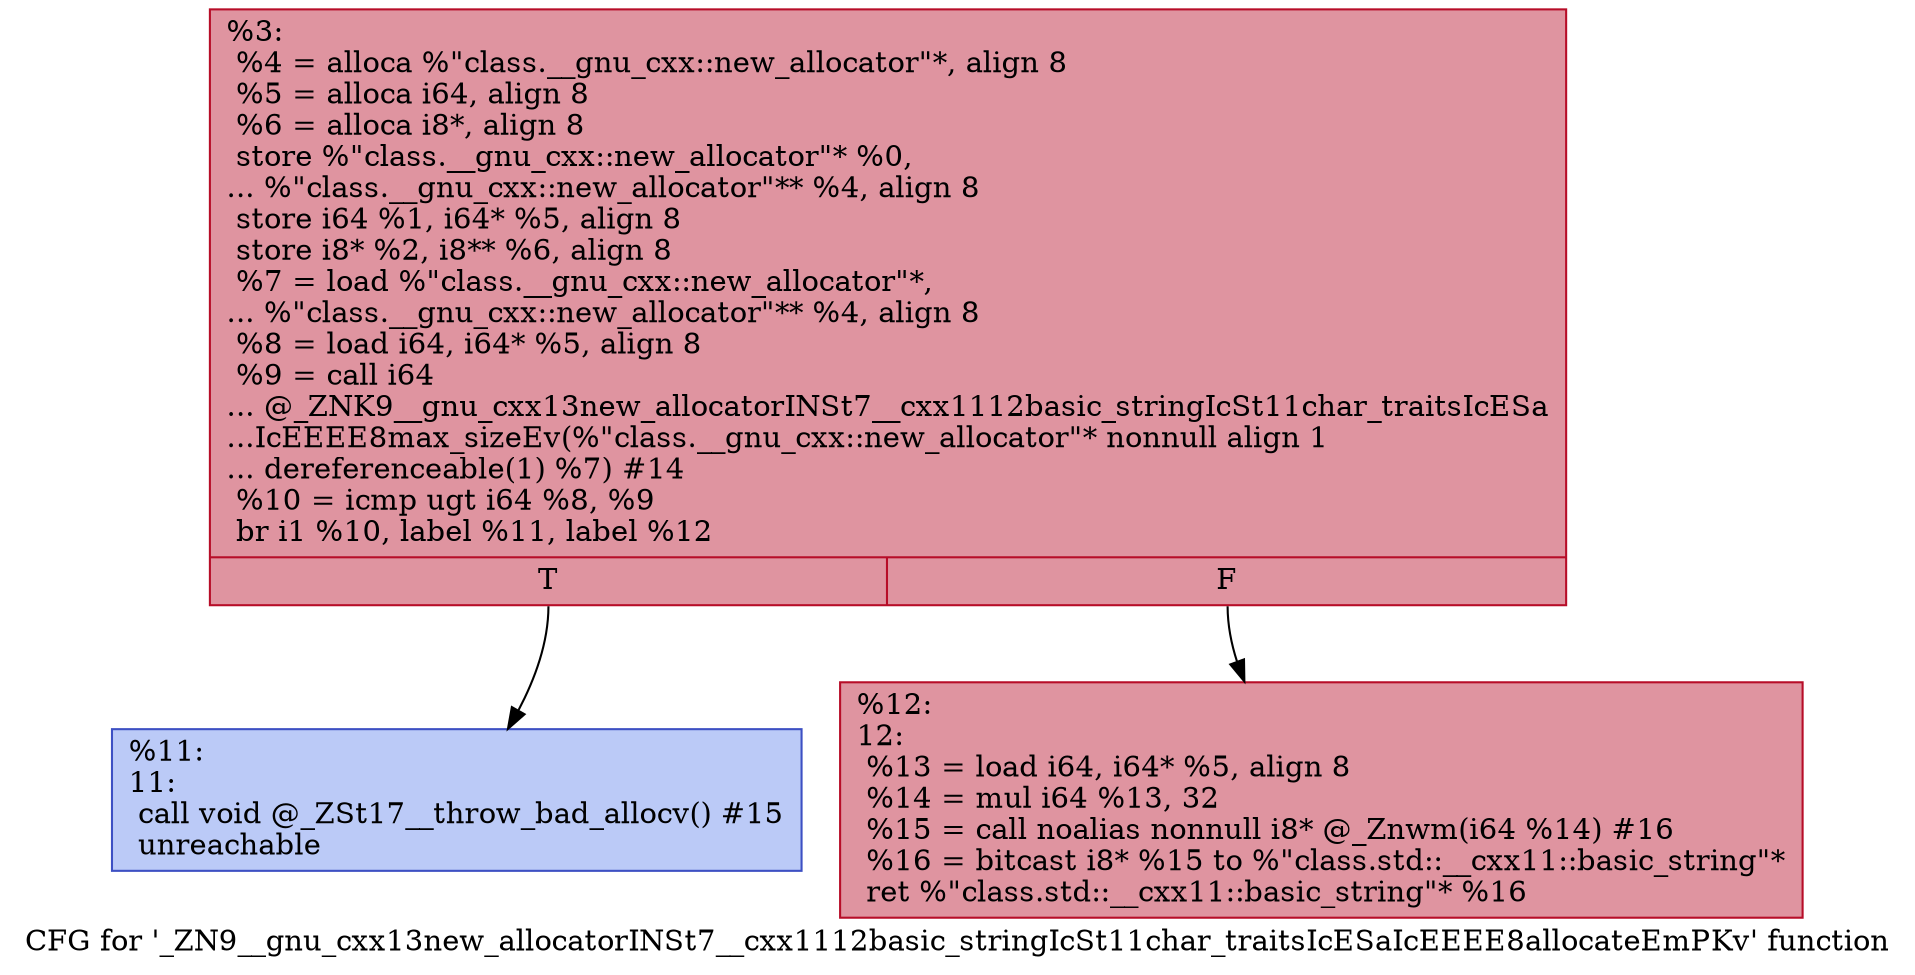 digraph "CFG for '_ZN9__gnu_cxx13new_allocatorINSt7__cxx1112basic_stringIcSt11char_traitsIcESaIcEEEE8allocateEmPKv' function" {
	label="CFG for '_ZN9__gnu_cxx13new_allocatorINSt7__cxx1112basic_stringIcSt11char_traitsIcESaIcEEEE8allocateEmPKv' function";

	Node0x5563fcc23300 [shape=record,color="#b70d28ff", style=filled, fillcolor="#b70d2870",label="{%3:\l  %4 = alloca %\"class.__gnu_cxx::new_allocator\"*, align 8\l  %5 = alloca i64, align 8\l  %6 = alloca i8*, align 8\l  store %\"class.__gnu_cxx::new_allocator\"* %0,\l... %\"class.__gnu_cxx::new_allocator\"** %4, align 8\l  store i64 %1, i64* %5, align 8\l  store i8* %2, i8** %6, align 8\l  %7 = load %\"class.__gnu_cxx::new_allocator\"*,\l... %\"class.__gnu_cxx::new_allocator\"** %4, align 8\l  %8 = load i64, i64* %5, align 8\l  %9 = call i64\l... @_ZNK9__gnu_cxx13new_allocatorINSt7__cxx1112basic_stringIcSt11char_traitsIcESa\l...IcEEEE8max_sizeEv(%\"class.__gnu_cxx::new_allocator\"* nonnull align 1\l... dereferenceable(1) %7) #14\l  %10 = icmp ugt i64 %8, %9\l  br i1 %10, label %11, label %12\l|{<s0>T|<s1>F}}"];
	Node0x5563fcc23300:s0 -> Node0x5563fcc23840;
	Node0x5563fcc23300:s1 -> Node0x5563fcc23890;
	Node0x5563fcc23840 [shape=record,color="#3d50c3ff", style=filled, fillcolor="#6687ed70",label="{%11:\l11:                                               \l  call void @_ZSt17__throw_bad_allocv() #15\l  unreachable\l}"];
	Node0x5563fcc23890 [shape=record,color="#b70d28ff", style=filled, fillcolor="#b70d2870",label="{%12:\l12:                                               \l  %13 = load i64, i64* %5, align 8\l  %14 = mul i64 %13, 32\l  %15 = call noalias nonnull i8* @_Znwm(i64 %14) #16\l  %16 = bitcast i8* %15 to %\"class.std::__cxx11::basic_string\"*\l  ret %\"class.std::__cxx11::basic_string\"* %16\l}"];
}
